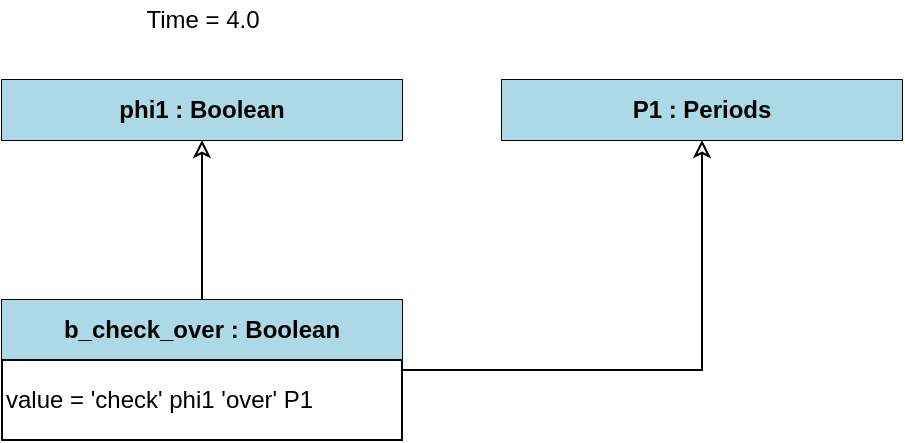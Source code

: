 <?xml version="1.0" encoding="UTF-8"?>
<mxfile>
  <diagram id="d1752829818572" name="Page-1">
    <mxGraphModel dx="800" dy="600" grid="1"><root>
      <mxCell id="0"/>
      <mxCell id="1" parent="0"/>
      <mxCell id="timeLabel" value="Time = 4.0" style="text;html=1;verticalAlign=middle;align=center;strokeColor=none;fillColor=none;" vertex="1" parent="1">
        <mxGeometry x="60" y="40" width="200" height="20" as="geometry"/>
      </mxCell>
      <mxCell id="table_phi1" style="shape=table;container=1;recursiveResize=0;strokeColor=#000;" vertex="1" parent="1">
        <mxGeometry x="60" y="80" width="200" height="30" as="geometry"/>
      </mxCell>
      <mxCell id="r0" style="shape=tableRow;startSize=0;fillColor=none;" vertex="1" parent="table_phi1">
        <mxGeometry y="0" width="200" height="30" as="geometry"/>
      </mxCell>
      <mxCell id="c1" value="&lt;b&gt;phi1 : Boolean&lt;/b&gt;" style="html=1;verticalAlign=middle;whiteSpace=wrap;overflow=visible;align=center;fillColor=#ADD8E6;strokeColor=none" vertex="1" parent="r0">
        <mxGeometry width="200" height="30" as="geometry"/>
      </mxCell>
      <mxCell id="table_P1" style="shape=table;container=1;recursiveResize=0;strokeColor=#000;" vertex="1" parent="1">
        <mxGeometry x="310" y="80" width="200" height="30" as="geometry"/>
      </mxCell>
      <mxCell id="r2" style="shape=tableRow;startSize=0;fillColor=none;" vertex="1" parent="table_P1">
        <mxGeometry y="0" width="200" height="30" as="geometry"/>
      </mxCell>
      <mxCell id="c3" value="&lt;b&gt;P1 : Periods&lt;/b&gt;" style="html=1;verticalAlign=middle;whiteSpace=wrap;overflow=visible;align=center;fillColor=#ADD8E6;strokeColor=none" vertex="1" parent="r2">
        <mxGeometry width="200" height="30" as="geometry"/>
      </mxCell>
      <mxCell id="table_b_check_over" style="shape=table;container=1;recursiveResize=0;strokeColor=#000;" vertex="1" parent="1">
        <mxGeometry x="60" y="190" width="200" height="70" as="geometry"/>
      </mxCell>
      <mxCell id="r4" style="shape=tableRow;startSize=0;fillColor=none;" vertex="1" parent="table_b_check_over">
        <mxGeometry y="0" width="200" height="30" as="geometry"/>
      </mxCell>
      <mxCell id="c5" value="&lt;b&gt;b_check_over : Boolean&lt;/b&gt;" style="html=1;verticalAlign=middle;whiteSpace=wrap;overflow=visible;align=center;fillColor=#ADD8E6;strokeColor=none" vertex="1" parent="r4">
        <mxGeometry width="200" height="30" as="geometry"/>
      </mxCell>
      <mxCell id="r6" style="shape=tableRow;startSize=0;fillColor=none;" vertex="1" parent="table_b_check_over">
        <mxGeometry y="30" width="200" height="40" as="geometry"/>
      </mxCell>
      <mxCell id="c7" value="value = 'check' phi1 'over' P1" style="html=1;verticalAlign=middle;whiteSpace=wrap;overflow=visible;align=left" vertex="1" parent="r6">
        <mxGeometry width="200" height="40" as="geometry"/>
      </mxCell>
      <mxCell id="edge0" style="edgeStyle=orthogonalEdgeStyle;rounded=0;strokeColor=#000;endArrow=classic;endFill=0;" edge="1" source="table_b_check_over" target="table_phi1" parent="1">
        <mxGeometry relative="1" as="geometry"/>
      </mxCell>
      <mxCell id="edge1" style="edgeStyle=orthogonalEdgeStyle;rounded=0;strokeColor=#000;endArrow=classic;endFill=0;" edge="1" source="table_b_check_over" target="table_P1" parent="1">
        <mxGeometry relative="1" as="geometry"/>
      </mxCell>
    </root></mxGraphModel>
  </diagram>
</mxfile>